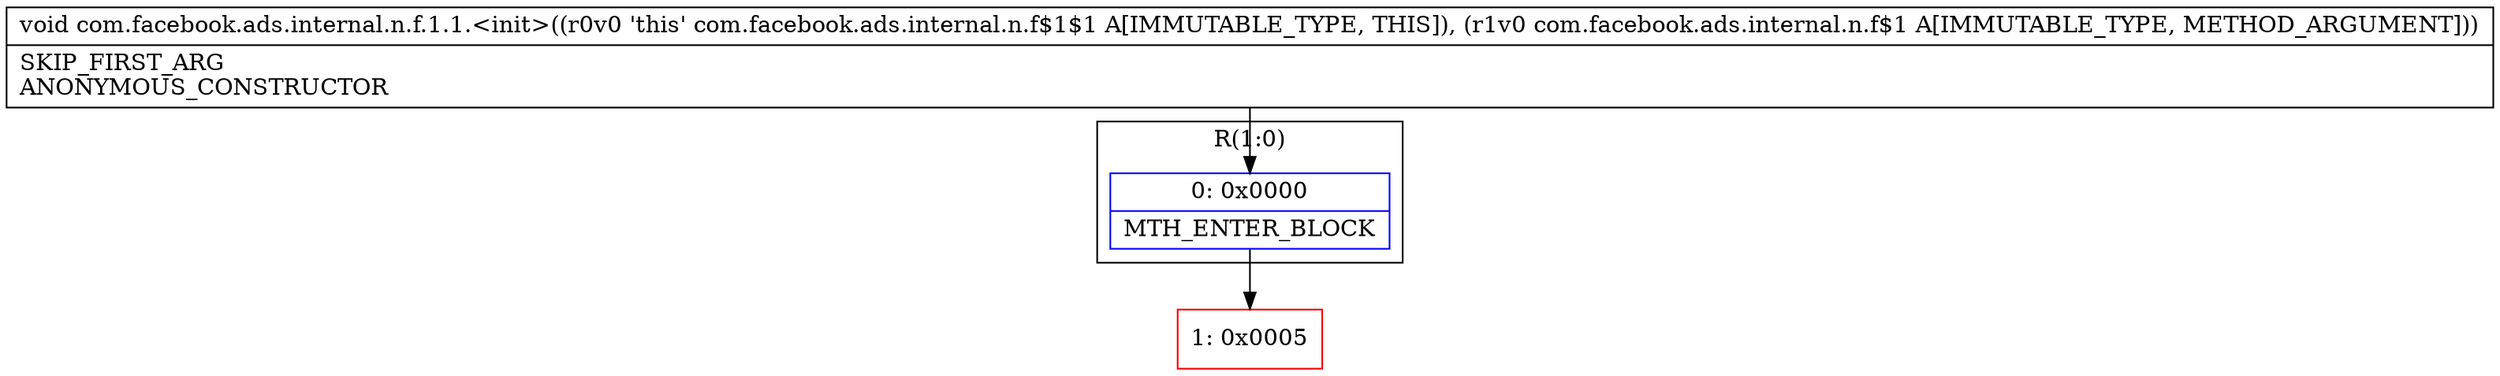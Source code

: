digraph "CFG forcom.facebook.ads.internal.n.f.1.1.\<init\>(Lcom\/facebook\/ads\/internal\/n\/f$1;)V" {
subgraph cluster_Region_1256572533 {
label = "R(1:0)";
node [shape=record,color=blue];
Node_0 [shape=record,label="{0\:\ 0x0000|MTH_ENTER_BLOCK\l}"];
}
Node_1 [shape=record,color=red,label="{1\:\ 0x0005}"];
MethodNode[shape=record,label="{void com.facebook.ads.internal.n.f.1.1.\<init\>((r0v0 'this' com.facebook.ads.internal.n.f$1$1 A[IMMUTABLE_TYPE, THIS]), (r1v0 com.facebook.ads.internal.n.f$1 A[IMMUTABLE_TYPE, METHOD_ARGUMENT]))  | SKIP_FIRST_ARG\lANONYMOUS_CONSTRUCTOR\l}"];
MethodNode -> Node_0;
Node_0 -> Node_1;
}


